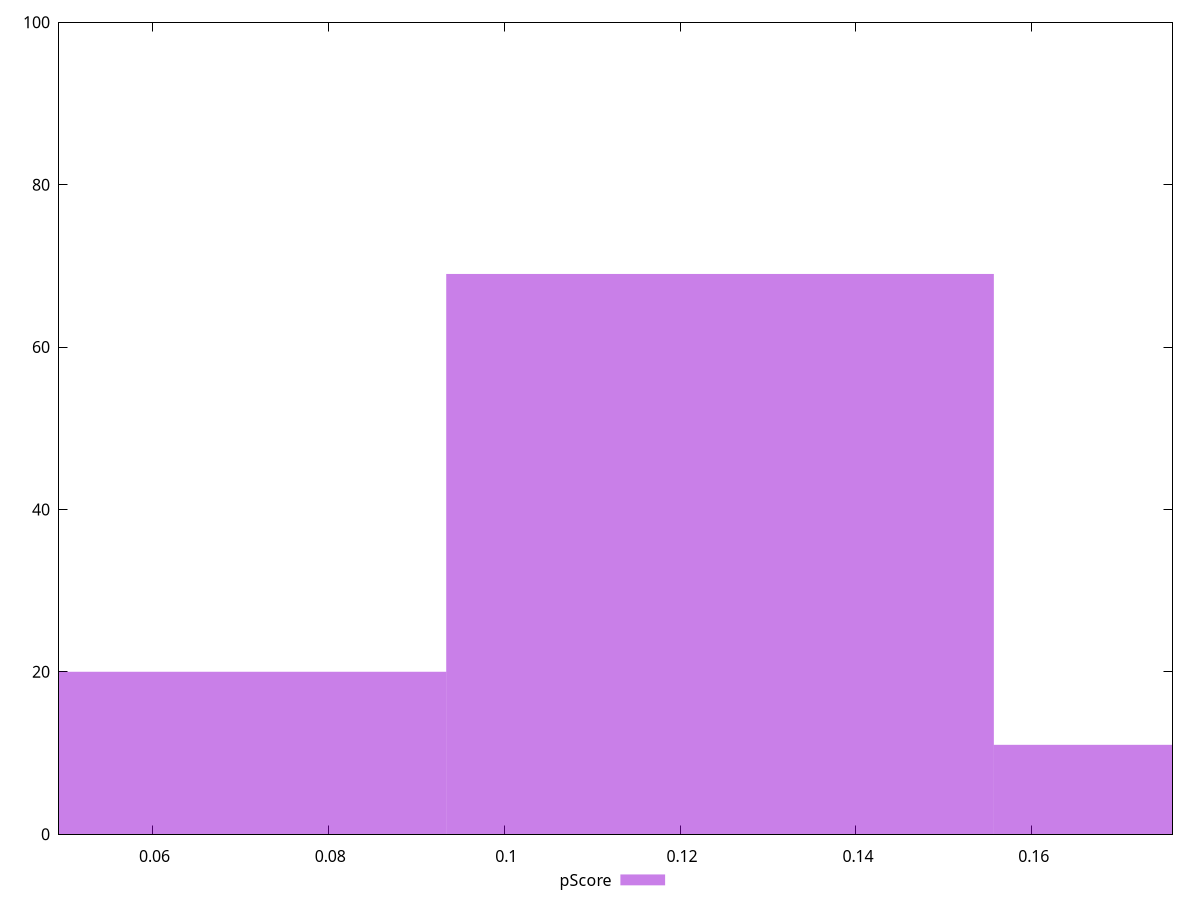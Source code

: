 reset

$pScore <<EOF
0.06227213702893037 20
0.12454427405786074 69
0.18681641108679112 11
EOF

set key outside below
set boxwidth 0.06227213702893037
set xrange [0.049377286917095586:0.17599373828912168]
set yrange [0:100]
set trange [0:100]
set style fill transparent solid 0.5 noborder
set terminal svg size 640, 490 enhanced background rgb 'white'
set output "report_00009_2021-02-08T22-37-41.559Z/interactive/samples/pages/pScore/histogram.svg"

plot $pScore title "pScore" with boxes

reset
